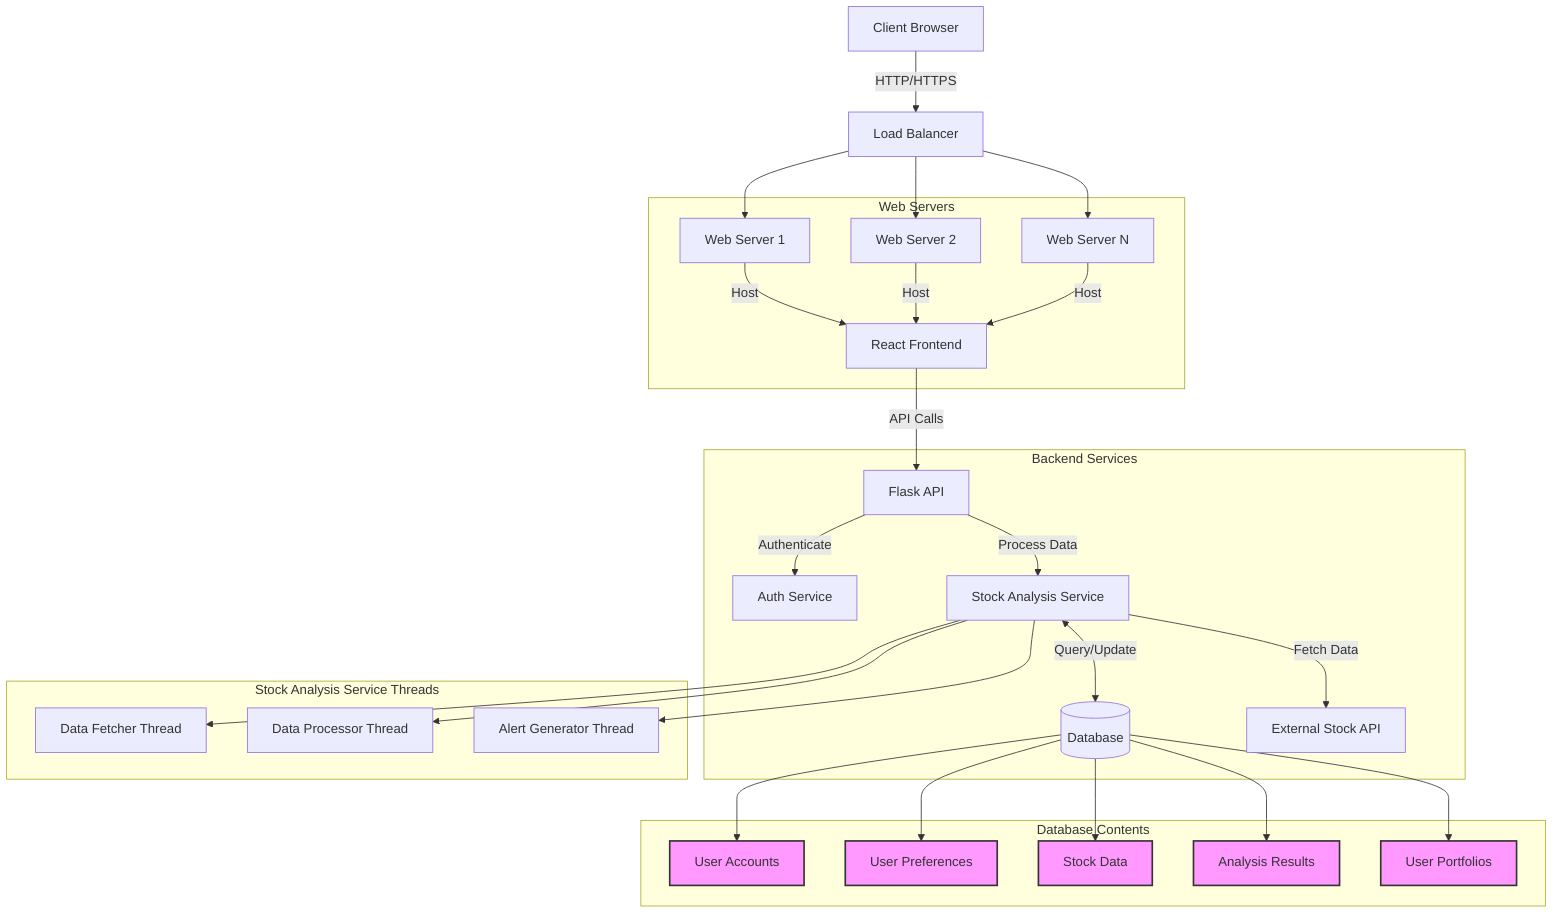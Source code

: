 graph TD
    A[Client Browser] -->|HTTP/HTTPS| B[Load Balancer]
    B --> C[Web Server 1]
    B --> D[Web Server 2]
    B --> E[Web Server N]
    
    subgraph "Web Servers"
        C & D & E -->|Host| F[React Frontend]
    end
    
    F -->|API Calls| G[Flask API]
    
    subgraph "Backend Services"
        G -->|Authenticate| H[Auth Service]
        G -->|Process Data| I[Stock Analysis Service]
        I <-->|Query/Update| J[(Database)]
        I -->|Fetch Data| K[External Stock API]
    end
    
    subgraph "Database Contents"
        J --> L[User Accounts]
        J --> M[User Preferences]
        J --> N[Stock Data]
        J --> O[Analysis Results]
        J --> P[User Portfolios]
    end
    
    subgraph "Stock Analysis Service Threads"
        I --> Q[Data Fetcher Thread]
        I --> R[Data Processor Thread]
        I --> S[Alert Generator Thread]
    end

    style L fill:#f9f,stroke:#333,stroke-width:2px
    style M fill:#f9f,stroke:#333,stroke-width:2px
    style N fill:#f9f,stroke:#333,stroke-width:2px
    style O fill:#f9f,stroke:#333,stroke-width:2px
    style P fill:#f9f,stroke:#333,stroke-width:2px
